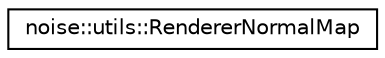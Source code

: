 digraph "Graphical Class Hierarchy"
{
  edge [fontname="Helvetica",fontsize="10",labelfontname="Helvetica",labelfontsize="10"];
  node [fontname="Helvetica",fontsize="10",shape=record];
  rankdir="LR";
  Node1 [label="noise::utils::RendererNormalMap",height=0.2,width=0.4,color="black", fillcolor="white", style="filled",URL="$classnoise_1_1utils_1_1_renderer_normal_map.html"];
}
